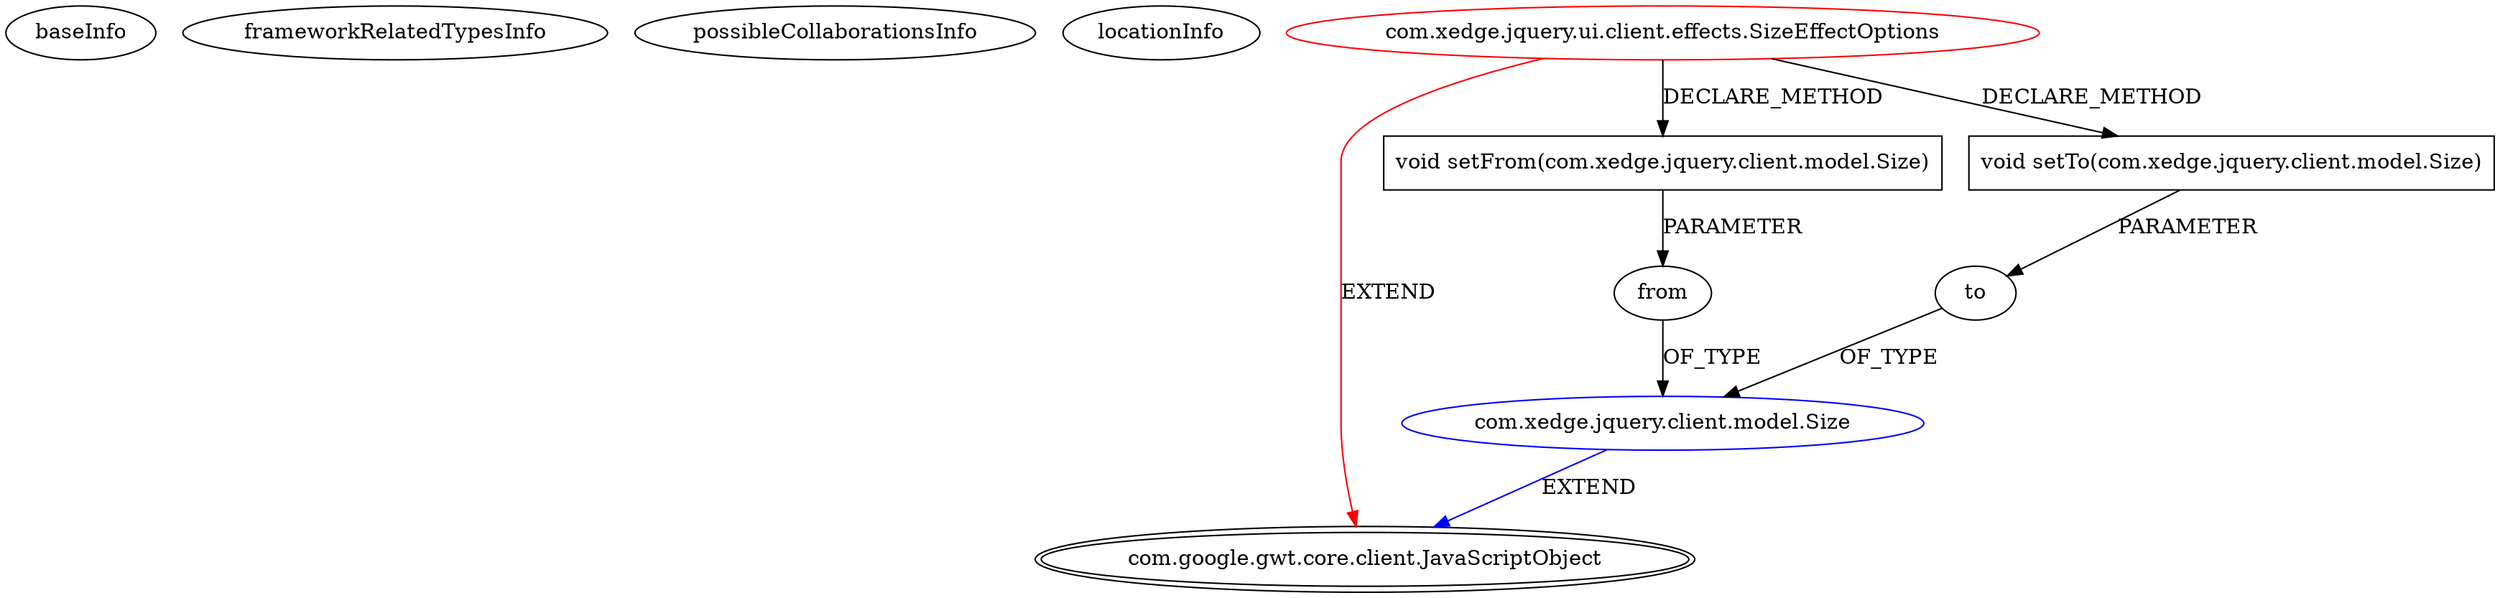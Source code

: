digraph {
baseInfo[graphId=960,category="extension_graph",isAnonymous=false,possibleRelation=true]
frameworkRelatedTypesInfo[0="com.google.gwt.core.client.JavaScriptObject"]
possibleCollaborationsInfo[0="960~CLIENT_METHOD_DECLARATION-PARAMETER_DECLARATION-CLIENT_METHOD_DECLARATION-PARAMETER_DECLARATION-~com.google.gwt.core.client.JavaScriptObject ~com.google.gwt.core.client.JavaScriptObject ~false~false"]
locationInfo[projectName="brychcy-gwt-jquery",filePath="/brychcy-gwt-jquery/gwt-jquery-master/src/com/xedge/jquery/ui/client/effects/SizeEffectOptions.java",contextSignature="SizeEffectOptions",graphId="960"]
0[label="com.xedge.jquery.ui.client.effects.SizeEffectOptions",vertexType="ROOT_CLIENT_CLASS_DECLARATION",isFrameworkType=false,color=red]
1[label="com.google.gwt.core.client.JavaScriptObject",vertexType="FRAMEWORK_CLASS_TYPE",isFrameworkType=true,peripheries=2]
8[label="void setFrom(com.xedge.jquery.client.model.Size)",vertexType="CLIENT_METHOD_DECLARATION",isFrameworkType=false,shape=box]
9[label="from",vertexType="PARAMETER_DECLARATION",isFrameworkType=false]
10[label="com.xedge.jquery.client.model.Size",vertexType="REFERENCE_CLIENT_CLASS_DECLARATION",isFrameworkType=false,color=blue]
12[label="void setTo(com.xedge.jquery.client.model.Size)",vertexType="CLIENT_METHOD_DECLARATION",isFrameworkType=false,shape=box]
13[label="to",vertexType="PARAMETER_DECLARATION",isFrameworkType=false]
0->1[label="EXTEND",color=red]
0->8[label="DECLARE_METHOD"]
10->1[label="EXTEND",color=blue]
9->10[label="OF_TYPE"]
8->9[label="PARAMETER"]
0->12[label="DECLARE_METHOD"]
13->10[label="OF_TYPE"]
12->13[label="PARAMETER"]
}
